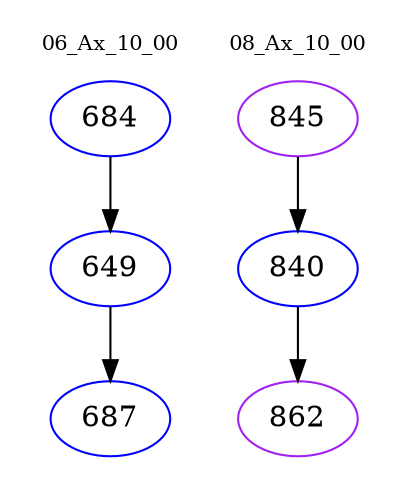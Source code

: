 digraph{
subgraph cluster_0 {
color = white
label = "06_Ax_10_00";
fontsize=10;
T0_684 [label="684", color="blue"]
T0_684 -> T0_649 [color="black"]
T0_649 [label="649", color="blue"]
T0_649 -> T0_687 [color="black"]
T0_687 [label="687", color="blue"]
}
subgraph cluster_1 {
color = white
label = "08_Ax_10_00";
fontsize=10;
T1_845 [label="845", color="purple"]
T1_845 -> T1_840 [color="black"]
T1_840 [label="840", color="blue"]
T1_840 -> T1_862 [color="black"]
T1_862 [label="862", color="purple"]
}
}
